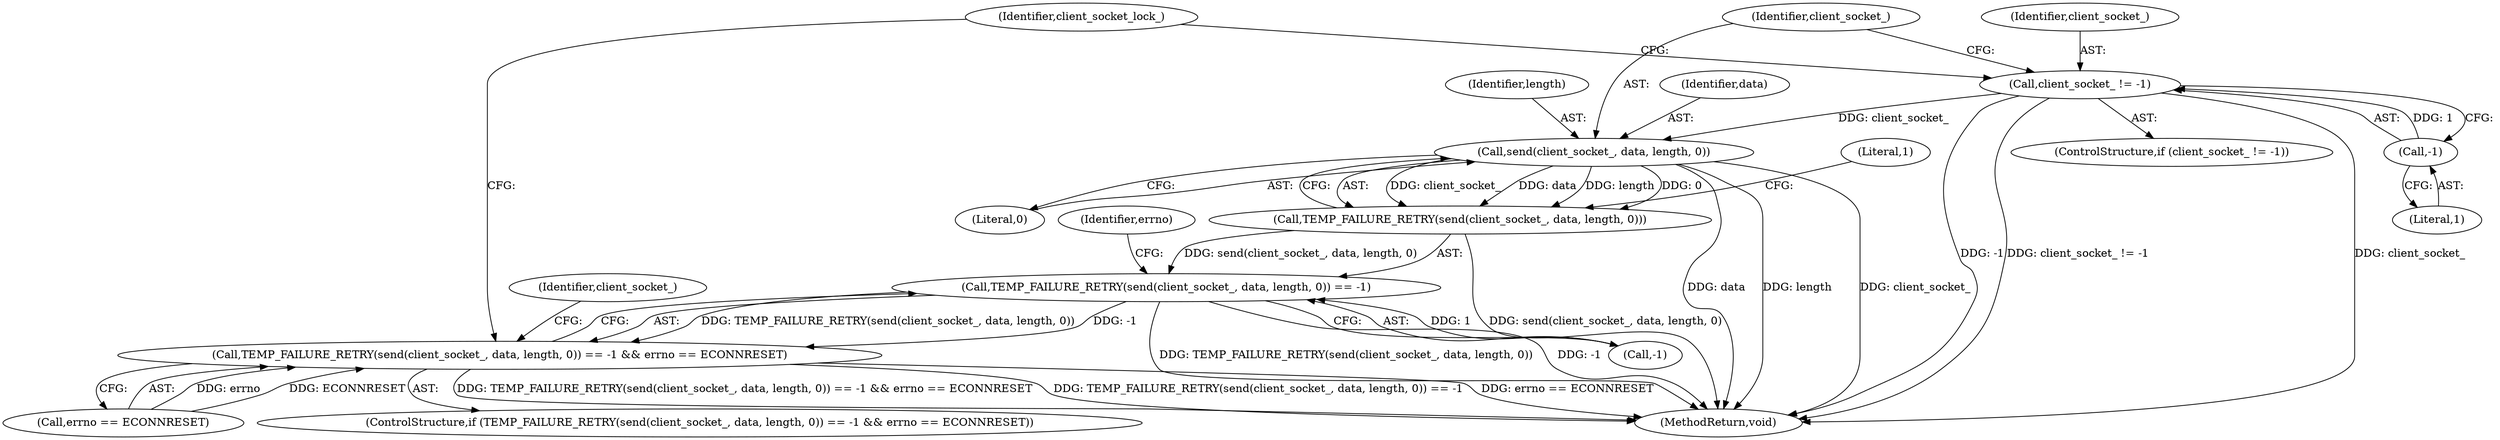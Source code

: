 digraph "0_Android_472271b153c5dc53c28beac55480a8d8434b2d5c_51@API" {
"1000110" [label="(Call,client_socket_ != -1)"];
"1000112" [label="(Call,-1)"];
"1000119" [label="(Call,send(client_socket_, data, length, 0))"];
"1000118" [label="(Call,TEMP_FAILURE_RETRY(send(client_socket_, data, length, 0)))"];
"1000117" [label="(Call,TEMP_FAILURE_RETRY(send(client_socket_, data, length, 0)) == -1)"];
"1000116" [label="(Call,TEMP_FAILURE_RETRY(send(client_socket_, data, length, 0)) == -1 && errno == ECONNRESET)"];
"1000135" [label="(Identifier,client_socket_lock_)"];
"1000112" [label="(Call,-1)"];
"1000110" [label="(Call,client_socket_ != -1)"];
"1000119" [label="(Call,send(client_socket_, data, length, 0))"];
"1000117" [label="(Call,TEMP_FAILURE_RETRY(send(client_socket_, data, length, 0)) == -1)"];
"1000109" [label="(ControlStructure,if (client_socket_ != -1))"];
"1000122" [label="(Identifier,length)"];
"1000113" [label="(Literal,1)"];
"1000120" [label="(Identifier,client_socket_)"];
"1000125" [label="(Literal,1)"];
"1000116" [label="(Call,TEMP_FAILURE_RETRY(send(client_socket_, data, length, 0)) == -1 && errno == ECONNRESET)"];
"1000132" [label="(Identifier,client_socket_)"];
"1000118" [label="(Call,TEMP_FAILURE_RETRY(send(client_socket_, data, length, 0)))"];
"1000127" [label="(Identifier,errno)"];
"1000115" [label="(ControlStructure,if (TEMP_FAILURE_RETRY(send(client_socket_, data, length, 0)) == -1 && errno == ECONNRESET))"];
"1000121" [label="(Identifier,data)"];
"1000123" [label="(Literal,0)"];
"1000136" [label="(MethodReturn,void)"];
"1000124" [label="(Call,-1)"];
"1000126" [label="(Call,errno == ECONNRESET)"];
"1000111" [label="(Identifier,client_socket_)"];
"1000110" -> "1000109"  [label="AST: "];
"1000110" -> "1000112"  [label="CFG: "];
"1000111" -> "1000110"  [label="AST: "];
"1000112" -> "1000110"  [label="AST: "];
"1000120" -> "1000110"  [label="CFG: "];
"1000135" -> "1000110"  [label="CFG: "];
"1000110" -> "1000136"  [label="DDG: -1"];
"1000110" -> "1000136"  [label="DDG: client_socket_ != -1"];
"1000110" -> "1000136"  [label="DDG: client_socket_"];
"1000112" -> "1000110"  [label="DDG: 1"];
"1000110" -> "1000119"  [label="DDG: client_socket_"];
"1000112" -> "1000113"  [label="CFG: "];
"1000113" -> "1000112"  [label="AST: "];
"1000119" -> "1000118"  [label="AST: "];
"1000119" -> "1000123"  [label="CFG: "];
"1000120" -> "1000119"  [label="AST: "];
"1000121" -> "1000119"  [label="AST: "];
"1000122" -> "1000119"  [label="AST: "];
"1000123" -> "1000119"  [label="AST: "];
"1000118" -> "1000119"  [label="CFG: "];
"1000119" -> "1000136"  [label="DDG: data"];
"1000119" -> "1000136"  [label="DDG: length"];
"1000119" -> "1000136"  [label="DDG: client_socket_"];
"1000119" -> "1000118"  [label="DDG: client_socket_"];
"1000119" -> "1000118"  [label="DDG: data"];
"1000119" -> "1000118"  [label="DDG: length"];
"1000119" -> "1000118"  [label="DDG: 0"];
"1000118" -> "1000117"  [label="AST: "];
"1000125" -> "1000118"  [label="CFG: "];
"1000118" -> "1000136"  [label="DDG: send(client_socket_, data, length, 0)"];
"1000118" -> "1000117"  [label="DDG: send(client_socket_, data, length, 0)"];
"1000117" -> "1000116"  [label="AST: "];
"1000117" -> "1000124"  [label="CFG: "];
"1000124" -> "1000117"  [label="AST: "];
"1000127" -> "1000117"  [label="CFG: "];
"1000116" -> "1000117"  [label="CFG: "];
"1000117" -> "1000136"  [label="DDG: TEMP_FAILURE_RETRY(send(client_socket_, data, length, 0))"];
"1000117" -> "1000136"  [label="DDG: -1"];
"1000117" -> "1000116"  [label="DDG: TEMP_FAILURE_RETRY(send(client_socket_, data, length, 0))"];
"1000117" -> "1000116"  [label="DDG: -1"];
"1000124" -> "1000117"  [label="DDG: 1"];
"1000116" -> "1000115"  [label="AST: "];
"1000116" -> "1000126"  [label="CFG: "];
"1000126" -> "1000116"  [label="AST: "];
"1000132" -> "1000116"  [label="CFG: "];
"1000135" -> "1000116"  [label="CFG: "];
"1000116" -> "1000136"  [label="DDG: TEMP_FAILURE_RETRY(send(client_socket_, data, length, 0)) == -1"];
"1000116" -> "1000136"  [label="DDG: errno == ECONNRESET"];
"1000116" -> "1000136"  [label="DDG: TEMP_FAILURE_RETRY(send(client_socket_, data, length, 0)) == -1 && errno == ECONNRESET"];
"1000126" -> "1000116"  [label="DDG: errno"];
"1000126" -> "1000116"  [label="DDG: ECONNRESET"];
}
